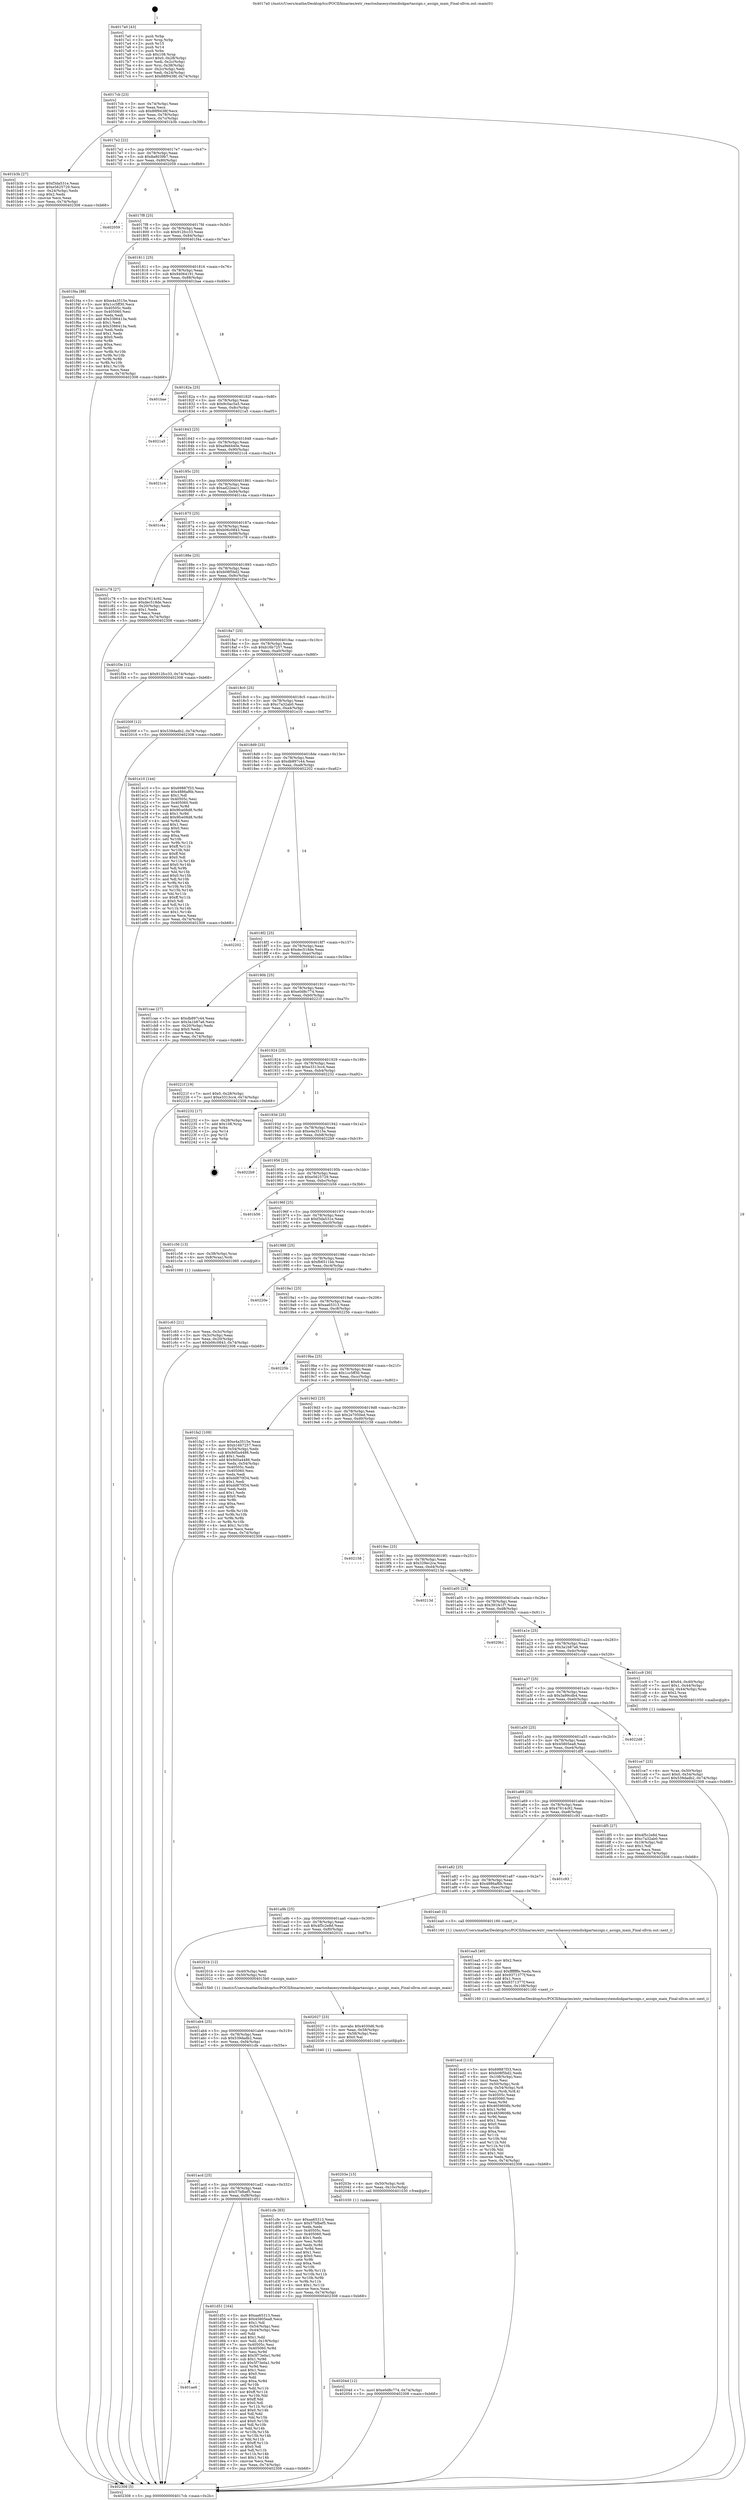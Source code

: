digraph "0x4017a0" {
  label = "0x4017a0 (/mnt/c/Users/mathe/Desktop/tcc/POCII/binaries/extr_reactosbasesystemdiskpartassign.c_assign_main_Final-ollvm.out::main(0))"
  labelloc = "t"
  node[shape=record]

  Entry [label="",width=0.3,height=0.3,shape=circle,fillcolor=black,style=filled]
  "0x4017cb" [label="{
     0x4017cb [23]\l
     | [instrs]\l
     &nbsp;&nbsp;0x4017cb \<+3\>: mov -0x74(%rbp),%eax\l
     &nbsp;&nbsp;0x4017ce \<+2\>: mov %eax,%ecx\l
     &nbsp;&nbsp;0x4017d0 \<+6\>: sub $0x88f9438f,%ecx\l
     &nbsp;&nbsp;0x4017d6 \<+3\>: mov %eax,-0x78(%rbp)\l
     &nbsp;&nbsp;0x4017d9 \<+3\>: mov %ecx,-0x7c(%rbp)\l
     &nbsp;&nbsp;0x4017dc \<+6\>: je 0000000000401b3b \<main+0x39b\>\l
  }"]
  "0x401b3b" [label="{
     0x401b3b [27]\l
     | [instrs]\l
     &nbsp;&nbsp;0x401b3b \<+5\>: mov $0xf3da531e,%eax\l
     &nbsp;&nbsp;0x401b40 \<+5\>: mov $0xe5625729,%ecx\l
     &nbsp;&nbsp;0x401b45 \<+3\>: mov -0x24(%rbp),%edx\l
     &nbsp;&nbsp;0x401b48 \<+3\>: cmp $0x2,%edx\l
     &nbsp;&nbsp;0x401b4b \<+3\>: cmovne %ecx,%eax\l
     &nbsp;&nbsp;0x401b4e \<+3\>: mov %eax,-0x74(%rbp)\l
     &nbsp;&nbsp;0x401b51 \<+5\>: jmp 0000000000402308 \<main+0xb68\>\l
  }"]
  "0x4017e2" [label="{
     0x4017e2 [22]\l
     | [instrs]\l
     &nbsp;&nbsp;0x4017e2 \<+5\>: jmp 00000000004017e7 \<main+0x47\>\l
     &nbsp;&nbsp;0x4017e7 \<+3\>: mov -0x78(%rbp),%eax\l
     &nbsp;&nbsp;0x4017ea \<+5\>: sub $0x8a8039b7,%eax\l
     &nbsp;&nbsp;0x4017ef \<+3\>: mov %eax,-0x80(%rbp)\l
     &nbsp;&nbsp;0x4017f2 \<+6\>: je 0000000000402059 \<main+0x8b9\>\l
  }"]
  "0x402308" [label="{
     0x402308 [5]\l
     | [instrs]\l
     &nbsp;&nbsp;0x402308 \<+5\>: jmp 00000000004017cb \<main+0x2b\>\l
  }"]
  "0x4017a0" [label="{
     0x4017a0 [43]\l
     | [instrs]\l
     &nbsp;&nbsp;0x4017a0 \<+1\>: push %rbp\l
     &nbsp;&nbsp;0x4017a1 \<+3\>: mov %rsp,%rbp\l
     &nbsp;&nbsp;0x4017a4 \<+2\>: push %r15\l
     &nbsp;&nbsp;0x4017a6 \<+2\>: push %r14\l
     &nbsp;&nbsp;0x4017a8 \<+1\>: push %rbx\l
     &nbsp;&nbsp;0x4017a9 \<+7\>: sub $0x108,%rsp\l
     &nbsp;&nbsp;0x4017b0 \<+7\>: movl $0x0,-0x28(%rbp)\l
     &nbsp;&nbsp;0x4017b7 \<+3\>: mov %edi,-0x2c(%rbp)\l
     &nbsp;&nbsp;0x4017ba \<+4\>: mov %rsi,-0x38(%rbp)\l
     &nbsp;&nbsp;0x4017be \<+3\>: mov -0x2c(%rbp),%edi\l
     &nbsp;&nbsp;0x4017c1 \<+3\>: mov %edi,-0x24(%rbp)\l
     &nbsp;&nbsp;0x4017c4 \<+7\>: movl $0x88f9438f,-0x74(%rbp)\l
  }"]
  Exit [label="",width=0.3,height=0.3,shape=circle,fillcolor=black,style=filled,peripheries=2]
  "0x402059" [label="{
     0x402059\l
  }", style=dashed]
  "0x4017f8" [label="{
     0x4017f8 [25]\l
     | [instrs]\l
     &nbsp;&nbsp;0x4017f8 \<+5\>: jmp 00000000004017fd \<main+0x5d\>\l
     &nbsp;&nbsp;0x4017fd \<+3\>: mov -0x78(%rbp),%eax\l
     &nbsp;&nbsp;0x401800 \<+5\>: sub $0x912fcc33,%eax\l
     &nbsp;&nbsp;0x401805 \<+6\>: mov %eax,-0x84(%rbp)\l
     &nbsp;&nbsp;0x40180b \<+6\>: je 0000000000401f4a \<main+0x7aa\>\l
  }"]
  "0x40204d" [label="{
     0x40204d [12]\l
     | [instrs]\l
     &nbsp;&nbsp;0x40204d \<+7\>: movl $0xe0d8c774,-0x74(%rbp)\l
     &nbsp;&nbsp;0x402054 \<+5\>: jmp 0000000000402308 \<main+0xb68\>\l
  }"]
  "0x401f4a" [label="{
     0x401f4a [88]\l
     | [instrs]\l
     &nbsp;&nbsp;0x401f4a \<+5\>: mov $0xe4a3515e,%eax\l
     &nbsp;&nbsp;0x401f4f \<+5\>: mov $0x1cc5ff30,%ecx\l
     &nbsp;&nbsp;0x401f54 \<+7\>: mov 0x40505c,%edx\l
     &nbsp;&nbsp;0x401f5b \<+7\>: mov 0x405060,%esi\l
     &nbsp;&nbsp;0x401f62 \<+2\>: mov %edx,%edi\l
     &nbsp;&nbsp;0x401f64 \<+6\>: add $0x3386413a,%edi\l
     &nbsp;&nbsp;0x401f6a \<+3\>: sub $0x1,%edi\l
     &nbsp;&nbsp;0x401f6d \<+6\>: sub $0x3386413a,%edi\l
     &nbsp;&nbsp;0x401f73 \<+3\>: imul %edi,%edx\l
     &nbsp;&nbsp;0x401f76 \<+3\>: and $0x1,%edx\l
     &nbsp;&nbsp;0x401f79 \<+3\>: cmp $0x0,%edx\l
     &nbsp;&nbsp;0x401f7c \<+4\>: sete %r8b\l
     &nbsp;&nbsp;0x401f80 \<+3\>: cmp $0xa,%esi\l
     &nbsp;&nbsp;0x401f83 \<+4\>: setl %r9b\l
     &nbsp;&nbsp;0x401f87 \<+3\>: mov %r8b,%r10b\l
     &nbsp;&nbsp;0x401f8a \<+3\>: and %r9b,%r10b\l
     &nbsp;&nbsp;0x401f8d \<+3\>: xor %r9b,%r8b\l
     &nbsp;&nbsp;0x401f90 \<+3\>: or %r8b,%r10b\l
     &nbsp;&nbsp;0x401f93 \<+4\>: test $0x1,%r10b\l
     &nbsp;&nbsp;0x401f97 \<+3\>: cmovne %ecx,%eax\l
     &nbsp;&nbsp;0x401f9a \<+3\>: mov %eax,-0x74(%rbp)\l
     &nbsp;&nbsp;0x401f9d \<+5\>: jmp 0000000000402308 \<main+0xb68\>\l
  }"]
  "0x401811" [label="{
     0x401811 [25]\l
     | [instrs]\l
     &nbsp;&nbsp;0x401811 \<+5\>: jmp 0000000000401816 \<main+0x76\>\l
     &nbsp;&nbsp;0x401816 \<+3\>: mov -0x78(%rbp),%eax\l
     &nbsp;&nbsp;0x401819 \<+5\>: sub $0x94064191,%eax\l
     &nbsp;&nbsp;0x40181e \<+6\>: mov %eax,-0x88(%rbp)\l
     &nbsp;&nbsp;0x401824 \<+6\>: je 0000000000401bae \<main+0x40e\>\l
  }"]
  "0x40203e" [label="{
     0x40203e [15]\l
     | [instrs]\l
     &nbsp;&nbsp;0x40203e \<+4\>: mov -0x50(%rbp),%rdi\l
     &nbsp;&nbsp;0x402042 \<+6\>: mov %eax,-0x10c(%rbp)\l
     &nbsp;&nbsp;0x402048 \<+5\>: call 0000000000401030 \<free@plt\>\l
     | [calls]\l
     &nbsp;&nbsp;0x401030 \{1\} (unknown)\l
  }"]
  "0x401bae" [label="{
     0x401bae\l
  }", style=dashed]
  "0x40182a" [label="{
     0x40182a [25]\l
     | [instrs]\l
     &nbsp;&nbsp;0x40182a \<+5\>: jmp 000000000040182f \<main+0x8f\>\l
     &nbsp;&nbsp;0x40182f \<+3\>: mov -0x78(%rbp),%eax\l
     &nbsp;&nbsp;0x401832 \<+5\>: sub $0x9c0ac5a5,%eax\l
     &nbsp;&nbsp;0x401837 \<+6\>: mov %eax,-0x8c(%rbp)\l
     &nbsp;&nbsp;0x40183d \<+6\>: je 00000000004021a5 \<main+0xa05\>\l
  }"]
  "0x402027" [label="{
     0x402027 [23]\l
     | [instrs]\l
     &nbsp;&nbsp;0x402027 \<+10\>: movabs $0x4030d6,%rdi\l
     &nbsp;&nbsp;0x402031 \<+3\>: mov %eax,-0x58(%rbp)\l
     &nbsp;&nbsp;0x402034 \<+3\>: mov -0x58(%rbp),%esi\l
     &nbsp;&nbsp;0x402037 \<+2\>: mov $0x0,%al\l
     &nbsp;&nbsp;0x402039 \<+5\>: call 0000000000401040 \<printf@plt\>\l
     | [calls]\l
     &nbsp;&nbsp;0x401040 \{1\} (unknown)\l
  }"]
  "0x4021a5" [label="{
     0x4021a5\l
  }", style=dashed]
  "0x401843" [label="{
     0x401843 [25]\l
     | [instrs]\l
     &nbsp;&nbsp;0x401843 \<+5\>: jmp 0000000000401848 \<main+0xa8\>\l
     &nbsp;&nbsp;0x401848 \<+3\>: mov -0x78(%rbp),%eax\l
     &nbsp;&nbsp;0x40184b \<+5\>: sub $0xa9eb440e,%eax\l
     &nbsp;&nbsp;0x401850 \<+6\>: mov %eax,-0x90(%rbp)\l
     &nbsp;&nbsp;0x401856 \<+6\>: je 00000000004021c4 \<main+0xa24\>\l
  }"]
  "0x401ecd" [label="{
     0x401ecd [113]\l
     | [instrs]\l
     &nbsp;&nbsp;0x401ecd \<+5\>: mov $0x69887f33,%ecx\l
     &nbsp;&nbsp;0x401ed2 \<+5\>: mov $0xb08f5bd2,%edx\l
     &nbsp;&nbsp;0x401ed7 \<+6\>: mov -0x108(%rbp),%esi\l
     &nbsp;&nbsp;0x401edd \<+3\>: imul %eax,%esi\l
     &nbsp;&nbsp;0x401ee0 \<+4\>: mov -0x50(%rbp),%rdi\l
     &nbsp;&nbsp;0x401ee4 \<+4\>: movslq -0x54(%rbp),%r8\l
     &nbsp;&nbsp;0x401ee8 \<+4\>: mov %esi,(%rdi,%r8,4)\l
     &nbsp;&nbsp;0x401eec \<+7\>: mov 0x40505c,%eax\l
     &nbsp;&nbsp;0x401ef3 \<+7\>: mov 0x405060,%esi\l
     &nbsp;&nbsp;0x401efa \<+3\>: mov %eax,%r9d\l
     &nbsp;&nbsp;0x401efd \<+7\>: sub $0x4659608b,%r9d\l
     &nbsp;&nbsp;0x401f04 \<+4\>: sub $0x1,%r9d\l
     &nbsp;&nbsp;0x401f08 \<+7\>: add $0x4659608b,%r9d\l
     &nbsp;&nbsp;0x401f0f \<+4\>: imul %r9d,%eax\l
     &nbsp;&nbsp;0x401f13 \<+3\>: and $0x1,%eax\l
     &nbsp;&nbsp;0x401f16 \<+3\>: cmp $0x0,%eax\l
     &nbsp;&nbsp;0x401f19 \<+4\>: sete %r10b\l
     &nbsp;&nbsp;0x401f1d \<+3\>: cmp $0xa,%esi\l
     &nbsp;&nbsp;0x401f20 \<+4\>: setl %r11b\l
     &nbsp;&nbsp;0x401f24 \<+3\>: mov %r10b,%bl\l
     &nbsp;&nbsp;0x401f27 \<+3\>: and %r11b,%bl\l
     &nbsp;&nbsp;0x401f2a \<+3\>: xor %r11b,%r10b\l
     &nbsp;&nbsp;0x401f2d \<+3\>: or %r10b,%bl\l
     &nbsp;&nbsp;0x401f30 \<+3\>: test $0x1,%bl\l
     &nbsp;&nbsp;0x401f33 \<+3\>: cmovne %edx,%ecx\l
     &nbsp;&nbsp;0x401f36 \<+3\>: mov %ecx,-0x74(%rbp)\l
     &nbsp;&nbsp;0x401f39 \<+5\>: jmp 0000000000402308 \<main+0xb68\>\l
  }"]
  "0x4021c4" [label="{
     0x4021c4\l
  }", style=dashed]
  "0x40185c" [label="{
     0x40185c [25]\l
     | [instrs]\l
     &nbsp;&nbsp;0x40185c \<+5\>: jmp 0000000000401861 \<main+0xc1\>\l
     &nbsp;&nbsp;0x401861 \<+3\>: mov -0x78(%rbp),%eax\l
     &nbsp;&nbsp;0x401864 \<+5\>: sub $0xad22eac1,%eax\l
     &nbsp;&nbsp;0x401869 \<+6\>: mov %eax,-0x94(%rbp)\l
     &nbsp;&nbsp;0x40186f \<+6\>: je 0000000000401c4a \<main+0x4aa\>\l
  }"]
  "0x401ea5" [label="{
     0x401ea5 [40]\l
     | [instrs]\l
     &nbsp;&nbsp;0x401ea5 \<+5\>: mov $0x2,%ecx\l
     &nbsp;&nbsp;0x401eaa \<+1\>: cltd\l
     &nbsp;&nbsp;0x401eab \<+2\>: idiv %ecx\l
     &nbsp;&nbsp;0x401ead \<+6\>: imul $0xfffffffe,%edx,%ecx\l
     &nbsp;&nbsp;0x401eb3 \<+6\>: add $0x9371377f,%ecx\l
     &nbsp;&nbsp;0x401eb9 \<+3\>: add $0x1,%ecx\l
     &nbsp;&nbsp;0x401ebc \<+6\>: sub $0x9371377f,%ecx\l
     &nbsp;&nbsp;0x401ec2 \<+6\>: mov %ecx,-0x108(%rbp)\l
     &nbsp;&nbsp;0x401ec8 \<+5\>: call 0000000000401160 \<next_i\>\l
     | [calls]\l
     &nbsp;&nbsp;0x401160 \{1\} (/mnt/c/Users/mathe/Desktop/tcc/POCII/binaries/extr_reactosbasesystemdiskpartassign.c_assign_main_Final-ollvm.out::next_i)\l
  }"]
  "0x401c4a" [label="{
     0x401c4a\l
  }", style=dashed]
  "0x401875" [label="{
     0x401875 [25]\l
     | [instrs]\l
     &nbsp;&nbsp;0x401875 \<+5\>: jmp 000000000040187a \<main+0xda\>\l
     &nbsp;&nbsp;0x40187a \<+3\>: mov -0x78(%rbp),%eax\l
     &nbsp;&nbsp;0x40187d \<+5\>: sub $0xb06c0843,%eax\l
     &nbsp;&nbsp;0x401882 \<+6\>: mov %eax,-0x98(%rbp)\l
     &nbsp;&nbsp;0x401888 \<+6\>: je 0000000000401c78 \<main+0x4d8\>\l
  }"]
  "0x401ae6" [label="{
     0x401ae6\l
  }", style=dashed]
  "0x401c78" [label="{
     0x401c78 [27]\l
     | [instrs]\l
     &nbsp;&nbsp;0x401c78 \<+5\>: mov $0x47614c92,%eax\l
     &nbsp;&nbsp;0x401c7d \<+5\>: mov $0xdec518de,%ecx\l
     &nbsp;&nbsp;0x401c82 \<+3\>: mov -0x20(%rbp),%edx\l
     &nbsp;&nbsp;0x401c85 \<+3\>: cmp $0x1,%edx\l
     &nbsp;&nbsp;0x401c88 \<+3\>: cmovl %ecx,%eax\l
     &nbsp;&nbsp;0x401c8b \<+3\>: mov %eax,-0x74(%rbp)\l
     &nbsp;&nbsp;0x401c8e \<+5\>: jmp 0000000000402308 \<main+0xb68\>\l
  }"]
  "0x40188e" [label="{
     0x40188e [25]\l
     | [instrs]\l
     &nbsp;&nbsp;0x40188e \<+5\>: jmp 0000000000401893 \<main+0xf3\>\l
     &nbsp;&nbsp;0x401893 \<+3\>: mov -0x78(%rbp),%eax\l
     &nbsp;&nbsp;0x401896 \<+5\>: sub $0xb08f5bd2,%eax\l
     &nbsp;&nbsp;0x40189b \<+6\>: mov %eax,-0x9c(%rbp)\l
     &nbsp;&nbsp;0x4018a1 \<+6\>: je 0000000000401f3e \<main+0x79e\>\l
  }"]
  "0x401d51" [label="{
     0x401d51 [164]\l
     | [instrs]\l
     &nbsp;&nbsp;0x401d51 \<+5\>: mov $0xaa65313,%eax\l
     &nbsp;&nbsp;0x401d56 \<+5\>: mov $0x45805ea8,%ecx\l
     &nbsp;&nbsp;0x401d5b \<+2\>: mov $0x1,%dl\l
     &nbsp;&nbsp;0x401d5d \<+3\>: mov -0x54(%rbp),%esi\l
     &nbsp;&nbsp;0x401d60 \<+3\>: cmp -0x44(%rbp),%esi\l
     &nbsp;&nbsp;0x401d63 \<+4\>: setl %dil\l
     &nbsp;&nbsp;0x401d67 \<+4\>: and $0x1,%dil\l
     &nbsp;&nbsp;0x401d6b \<+4\>: mov %dil,-0x19(%rbp)\l
     &nbsp;&nbsp;0x401d6f \<+7\>: mov 0x40505c,%esi\l
     &nbsp;&nbsp;0x401d76 \<+8\>: mov 0x405060,%r8d\l
     &nbsp;&nbsp;0x401d7e \<+3\>: mov %esi,%r9d\l
     &nbsp;&nbsp;0x401d81 \<+7\>: add $0x5f73e0a1,%r9d\l
     &nbsp;&nbsp;0x401d88 \<+4\>: sub $0x1,%r9d\l
     &nbsp;&nbsp;0x401d8c \<+7\>: sub $0x5f73e0a1,%r9d\l
     &nbsp;&nbsp;0x401d93 \<+4\>: imul %r9d,%esi\l
     &nbsp;&nbsp;0x401d97 \<+3\>: and $0x1,%esi\l
     &nbsp;&nbsp;0x401d9a \<+3\>: cmp $0x0,%esi\l
     &nbsp;&nbsp;0x401d9d \<+4\>: sete %dil\l
     &nbsp;&nbsp;0x401da1 \<+4\>: cmp $0xa,%r8d\l
     &nbsp;&nbsp;0x401da5 \<+4\>: setl %r10b\l
     &nbsp;&nbsp;0x401da9 \<+3\>: mov %dil,%r11b\l
     &nbsp;&nbsp;0x401dac \<+4\>: xor $0xff,%r11b\l
     &nbsp;&nbsp;0x401db0 \<+3\>: mov %r10b,%bl\l
     &nbsp;&nbsp;0x401db3 \<+3\>: xor $0xff,%bl\l
     &nbsp;&nbsp;0x401db6 \<+3\>: xor $0x0,%dl\l
     &nbsp;&nbsp;0x401db9 \<+3\>: mov %r11b,%r14b\l
     &nbsp;&nbsp;0x401dbc \<+4\>: and $0x0,%r14b\l
     &nbsp;&nbsp;0x401dc0 \<+3\>: and %dl,%dil\l
     &nbsp;&nbsp;0x401dc3 \<+3\>: mov %bl,%r15b\l
     &nbsp;&nbsp;0x401dc6 \<+4\>: and $0x0,%r15b\l
     &nbsp;&nbsp;0x401dca \<+3\>: and %dl,%r10b\l
     &nbsp;&nbsp;0x401dcd \<+3\>: or %dil,%r14b\l
     &nbsp;&nbsp;0x401dd0 \<+3\>: or %r10b,%r15b\l
     &nbsp;&nbsp;0x401dd3 \<+3\>: xor %r15b,%r14b\l
     &nbsp;&nbsp;0x401dd6 \<+3\>: or %bl,%r11b\l
     &nbsp;&nbsp;0x401dd9 \<+4\>: xor $0xff,%r11b\l
     &nbsp;&nbsp;0x401ddd \<+3\>: or $0x0,%dl\l
     &nbsp;&nbsp;0x401de0 \<+3\>: and %dl,%r11b\l
     &nbsp;&nbsp;0x401de3 \<+3\>: or %r11b,%r14b\l
     &nbsp;&nbsp;0x401de6 \<+4\>: test $0x1,%r14b\l
     &nbsp;&nbsp;0x401dea \<+3\>: cmovne %ecx,%eax\l
     &nbsp;&nbsp;0x401ded \<+3\>: mov %eax,-0x74(%rbp)\l
     &nbsp;&nbsp;0x401df0 \<+5\>: jmp 0000000000402308 \<main+0xb68\>\l
  }"]
  "0x401f3e" [label="{
     0x401f3e [12]\l
     | [instrs]\l
     &nbsp;&nbsp;0x401f3e \<+7\>: movl $0x912fcc33,-0x74(%rbp)\l
     &nbsp;&nbsp;0x401f45 \<+5\>: jmp 0000000000402308 \<main+0xb68\>\l
  }"]
  "0x4018a7" [label="{
     0x4018a7 [25]\l
     | [instrs]\l
     &nbsp;&nbsp;0x4018a7 \<+5\>: jmp 00000000004018ac \<main+0x10c\>\l
     &nbsp;&nbsp;0x4018ac \<+3\>: mov -0x78(%rbp),%eax\l
     &nbsp;&nbsp;0x4018af \<+5\>: sub $0xb16b7257,%eax\l
     &nbsp;&nbsp;0x4018b4 \<+6\>: mov %eax,-0xa0(%rbp)\l
     &nbsp;&nbsp;0x4018ba \<+6\>: je 000000000040200f \<main+0x86f\>\l
  }"]
  "0x401acd" [label="{
     0x401acd [25]\l
     | [instrs]\l
     &nbsp;&nbsp;0x401acd \<+5\>: jmp 0000000000401ad2 \<main+0x332\>\l
     &nbsp;&nbsp;0x401ad2 \<+3\>: mov -0x78(%rbp),%eax\l
     &nbsp;&nbsp;0x401ad5 \<+5\>: sub $0x57bfbef5,%eax\l
     &nbsp;&nbsp;0x401ada \<+6\>: mov %eax,-0xf8(%rbp)\l
     &nbsp;&nbsp;0x401ae0 \<+6\>: je 0000000000401d51 \<main+0x5b1\>\l
  }"]
  "0x40200f" [label="{
     0x40200f [12]\l
     | [instrs]\l
     &nbsp;&nbsp;0x40200f \<+7\>: movl $0x539dadb2,-0x74(%rbp)\l
     &nbsp;&nbsp;0x402016 \<+5\>: jmp 0000000000402308 \<main+0xb68\>\l
  }"]
  "0x4018c0" [label="{
     0x4018c0 [25]\l
     | [instrs]\l
     &nbsp;&nbsp;0x4018c0 \<+5\>: jmp 00000000004018c5 \<main+0x125\>\l
     &nbsp;&nbsp;0x4018c5 \<+3\>: mov -0x78(%rbp),%eax\l
     &nbsp;&nbsp;0x4018c8 \<+5\>: sub $0xc7a32ab0,%eax\l
     &nbsp;&nbsp;0x4018cd \<+6\>: mov %eax,-0xa4(%rbp)\l
     &nbsp;&nbsp;0x4018d3 \<+6\>: je 0000000000401e10 \<main+0x670\>\l
  }"]
  "0x401cfe" [label="{
     0x401cfe [83]\l
     | [instrs]\l
     &nbsp;&nbsp;0x401cfe \<+5\>: mov $0xaa65313,%eax\l
     &nbsp;&nbsp;0x401d03 \<+5\>: mov $0x57bfbef5,%ecx\l
     &nbsp;&nbsp;0x401d08 \<+2\>: xor %edx,%edx\l
     &nbsp;&nbsp;0x401d0a \<+7\>: mov 0x40505c,%esi\l
     &nbsp;&nbsp;0x401d11 \<+7\>: mov 0x405060,%edi\l
     &nbsp;&nbsp;0x401d18 \<+3\>: sub $0x1,%edx\l
     &nbsp;&nbsp;0x401d1b \<+3\>: mov %esi,%r8d\l
     &nbsp;&nbsp;0x401d1e \<+3\>: add %edx,%r8d\l
     &nbsp;&nbsp;0x401d21 \<+4\>: imul %r8d,%esi\l
     &nbsp;&nbsp;0x401d25 \<+3\>: and $0x1,%esi\l
     &nbsp;&nbsp;0x401d28 \<+3\>: cmp $0x0,%esi\l
     &nbsp;&nbsp;0x401d2b \<+4\>: sete %r9b\l
     &nbsp;&nbsp;0x401d2f \<+3\>: cmp $0xa,%edi\l
     &nbsp;&nbsp;0x401d32 \<+4\>: setl %r10b\l
     &nbsp;&nbsp;0x401d36 \<+3\>: mov %r9b,%r11b\l
     &nbsp;&nbsp;0x401d39 \<+3\>: and %r10b,%r11b\l
     &nbsp;&nbsp;0x401d3c \<+3\>: xor %r10b,%r9b\l
     &nbsp;&nbsp;0x401d3f \<+3\>: or %r9b,%r11b\l
     &nbsp;&nbsp;0x401d42 \<+4\>: test $0x1,%r11b\l
     &nbsp;&nbsp;0x401d46 \<+3\>: cmovne %ecx,%eax\l
     &nbsp;&nbsp;0x401d49 \<+3\>: mov %eax,-0x74(%rbp)\l
     &nbsp;&nbsp;0x401d4c \<+5\>: jmp 0000000000402308 \<main+0xb68\>\l
  }"]
  "0x401e10" [label="{
     0x401e10 [144]\l
     | [instrs]\l
     &nbsp;&nbsp;0x401e10 \<+5\>: mov $0x69887f33,%eax\l
     &nbsp;&nbsp;0x401e15 \<+5\>: mov $0x4886af6b,%ecx\l
     &nbsp;&nbsp;0x401e1a \<+2\>: mov $0x1,%dl\l
     &nbsp;&nbsp;0x401e1c \<+7\>: mov 0x40505c,%esi\l
     &nbsp;&nbsp;0x401e23 \<+7\>: mov 0x405060,%edi\l
     &nbsp;&nbsp;0x401e2a \<+3\>: mov %esi,%r8d\l
     &nbsp;&nbsp;0x401e2d \<+7\>: sub $0x9fce08d8,%r8d\l
     &nbsp;&nbsp;0x401e34 \<+4\>: sub $0x1,%r8d\l
     &nbsp;&nbsp;0x401e38 \<+7\>: add $0x9fce08d8,%r8d\l
     &nbsp;&nbsp;0x401e3f \<+4\>: imul %r8d,%esi\l
     &nbsp;&nbsp;0x401e43 \<+3\>: and $0x1,%esi\l
     &nbsp;&nbsp;0x401e46 \<+3\>: cmp $0x0,%esi\l
     &nbsp;&nbsp;0x401e49 \<+4\>: sete %r9b\l
     &nbsp;&nbsp;0x401e4d \<+3\>: cmp $0xa,%edi\l
     &nbsp;&nbsp;0x401e50 \<+4\>: setl %r10b\l
     &nbsp;&nbsp;0x401e54 \<+3\>: mov %r9b,%r11b\l
     &nbsp;&nbsp;0x401e57 \<+4\>: xor $0xff,%r11b\l
     &nbsp;&nbsp;0x401e5b \<+3\>: mov %r10b,%bl\l
     &nbsp;&nbsp;0x401e5e \<+3\>: xor $0xff,%bl\l
     &nbsp;&nbsp;0x401e61 \<+3\>: xor $0x0,%dl\l
     &nbsp;&nbsp;0x401e64 \<+3\>: mov %r11b,%r14b\l
     &nbsp;&nbsp;0x401e67 \<+4\>: and $0x0,%r14b\l
     &nbsp;&nbsp;0x401e6b \<+3\>: and %dl,%r9b\l
     &nbsp;&nbsp;0x401e6e \<+3\>: mov %bl,%r15b\l
     &nbsp;&nbsp;0x401e71 \<+4\>: and $0x0,%r15b\l
     &nbsp;&nbsp;0x401e75 \<+3\>: and %dl,%r10b\l
     &nbsp;&nbsp;0x401e78 \<+3\>: or %r9b,%r14b\l
     &nbsp;&nbsp;0x401e7b \<+3\>: or %r10b,%r15b\l
     &nbsp;&nbsp;0x401e7e \<+3\>: xor %r15b,%r14b\l
     &nbsp;&nbsp;0x401e81 \<+3\>: or %bl,%r11b\l
     &nbsp;&nbsp;0x401e84 \<+4\>: xor $0xff,%r11b\l
     &nbsp;&nbsp;0x401e88 \<+3\>: or $0x0,%dl\l
     &nbsp;&nbsp;0x401e8b \<+3\>: and %dl,%r11b\l
     &nbsp;&nbsp;0x401e8e \<+3\>: or %r11b,%r14b\l
     &nbsp;&nbsp;0x401e91 \<+4\>: test $0x1,%r14b\l
     &nbsp;&nbsp;0x401e95 \<+3\>: cmovne %ecx,%eax\l
     &nbsp;&nbsp;0x401e98 \<+3\>: mov %eax,-0x74(%rbp)\l
     &nbsp;&nbsp;0x401e9b \<+5\>: jmp 0000000000402308 \<main+0xb68\>\l
  }"]
  "0x4018d9" [label="{
     0x4018d9 [25]\l
     | [instrs]\l
     &nbsp;&nbsp;0x4018d9 \<+5\>: jmp 00000000004018de \<main+0x13e\>\l
     &nbsp;&nbsp;0x4018de \<+3\>: mov -0x78(%rbp),%eax\l
     &nbsp;&nbsp;0x4018e1 \<+5\>: sub $0xdb897c44,%eax\l
     &nbsp;&nbsp;0x4018e6 \<+6\>: mov %eax,-0xa8(%rbp)\l
     &nbsp;&nbsp;0x4018ec \<+6\>: je 0000000000402202 \<main+0xa62\>\l
  }"]
  "0x401ab4" [label="{
     0x401ab4 [25]\l
     | [instrs]\l
     &nbsp;&nbsp;0x401ab4 \<+5\>: jmp 0000000000401ab9 \<main+0x319\>\l
     &nbsp;&nbsp;0x401ab9 \<+3\>: mov -0x78(%rbp),%eax\l
     &nbsp;&nbsp;0x401abc \<+5\>: sub $0x539dadb2,%eax\l
     &nbsp;&nbsp;0x401ac1 \<+6\>: mov %eax,-0xf4(%rbp)\l
     &nbsp;&nbsp;0x401ac7 \<+6\>: je 0000000000401cfe \<main+0x55e\>\l
  }"]
  "0x402202" [label="{
     0x402202\l
  }", style=dashed]
  "0x4018f2" [label="{
     0x4018f2 [25]\l
     | [instrs]\l
     &nbsp;&nbsp;0x4018f2 \<+5\>: jmp 00000000004018f7 \<main+0x157\>\l
     &nbsp;&nbsp;0x4018f7 \<+3\>: mov -0x78(%rbp),%eax\l
     &nbsp;&nbsp;0x4018fa \<+5\>: sub $0xdec518de,%eax\l
     &nbsp;&nbsp;0x4018ff \<+6\>: mov %eax,-0xac(%rbp)\l
     &nbsp;&nbsp;0x401905 \<+6\>: je 0000000000401cae \<main+0x50e\>\l
  }"]
  "0x40201b" [label="{
     0x40201b [12]\l
     | [instrs]\l
     &nbsp;&nbsp;0x40201b \<+3\>: mov -0x40(%rbp),%edi\l
     &nbsp;&nbsp;0x40201e \<+4\>: mov -0x50(%rbp),%rsi\l
     &nbsp;&nbsp;0x402022 \<+5\>: call 00000000004015b0 \<assign_main\>\l
     | [calls]\l
     &nbsp;&nbsp;0x4015b0 \{1\} (/mnt/c/Users/mathe/Desktop/tcc/POCII/binaries/extr_reactosbasesystemdiskpartassign.c_assign_main_Final-ollvm.out::assign_main)\l
  }"]
  "0x401cae" [label="{
     0x401cae [27]\l
     | [instrs]\l
     &nbsp;&nbsp;0x401cae \<+5\>: mov $0xdb897c44,%eax\l
     &nbsp;&nbsp;0x401cb3 \<+5\>: mov $0x3a1b87a6,%ecx\l
     &nbsp;&nbsp;0x401cb8 \<+3\>: mov -0x20(%rbp),%edx\l
     &nbsp;&nbsp;0x401cbb \<+3\>: cmp $0x0,%edx\l
     &nbsp;&nbsp;0x401cbe \<+3\>: cmove %ecx,%eax\l
     &nbsp;&nbsp;0x401cc1 \<+3\>: mov %eax,-0x74(%rbp)\l
     &nbsp;&nbsp;0x401cc4 \<+5\>: jmp 0000000000402308 \<main+0xb68\>\l
  }"]
  "0x40190b" [label="{
     0x40190b [25]\l
     | [instrs]\l
     &nbsp;&nbsp;0x40190b \<+5\>: jmp 0000000000401910 \<main+0x170\>\l
     &nbsp;&nbsp;0x401910 \<+3\>: mov -0x78(%rbp),%eax\l
     &nbsp;&nbsp;0x401913 \<+5\>: sub $0xe0d8c774,%eax\l
     &nbsp;&nbsp;0x401918 \<+6\>: mov %eax,-0xb0(%rbp)\l
     &nbsp;&nbsp;0x40191e \<+6\>: je 000000000040221f \<main+0xa7f\>\l
  }"]
  "0x401a9b" [label="{
     0x401a9b [25]\l
     | [instrs]\l
     &nbsp;&nbsp;0x401a9b \<+5\>: jmp 0000000000401aa0 \<main+0x300\>\l
     &nbsp;&nbsp;0x401aa0 \<+3\>: mov -0x78(%rbp),%eax\l
     &nbsp;&nbsp;0x401aa3 \<+5\>: sub $0x4f5c2e8d,%eax\l
     &nbsp;&nbsp;0x401aa8 \<+6\>: mov %eax,-0xf0(%rbp)\l
     &nbsp;&nbsp;0x401aae \<+6\>: je 000000000040201b \<main+0x87b\>\l
  }"]
  "0x40221f" [label="{
     0x40221f [19]\l
     | [instrs]\l
     &nbsp;&nbsp;0x40221f \<+7\>: movl $0x0,-0x28(%rbp)\l
     &nbsp;&nbsp;0x402226 \<+7\>: movl $0xe3313cc4,-0x74(%rbp)\l
     &nbsp;&nbsp;0x40222d \<+5\>: jmp 0000000000402308 \<main+0xb68\>\l
  }"]
  "0x401924" [label="{
     0x401924 [25]\l
     | [instrs]\l
     &nbsp;&nbsp;0x401924 \<+5\>: jmp 0000000000401929 \<main+0x189\>\l
     &nbsp;&nbsp;0x401929 \<+3\>: mov -0x78(%rbp),%eax\l
     &nbsp;&nbsp;0x40192c \<+5\>: sub $0xe3313cc4,%eax\l
     &nbsp;&nbsp;0x401931 \<+6\>: mov %eax,-0xb4(%rbp)\l
     &nbsp;&nbsp;0x401937 \<+6\>: je 0000000000402232 \<main+0xa92\>\l
  }"]
  "0x401ea0" [label="{
     0x401ea0 [5]\l
     | [instrs]\l
     &nbsp;&nbsp;0x401ea0 \<+5\>: call 0000000000401160 \<next_i\>\l
     | [calls]\l
     &nbsp;&nbsp;0x401160 \{1\} (/mnt/c/Users/mathe/Desktop/tcc/POCII/binaries/extr_reactosbasesystemdiskpartassign.c_assign_main_Final-ollvm.out::next_i)\l
  }"]
  "0x402232" [label="{
     0x402232 [17]\l
     | [instrs]\l
     &nbsp;&nbsp;0x402232 \<+3\>: mov -0x28(%rbp),%eax\l
     &nbsp;&nbsp;0x402235 \<+7\>: add $0x108,%rsp\l
     &nbsp;&nbsp;0x40223c \<+1\>: pop %rbx\l
     &nbsp;&nbsp;0x40223d \<+2\>: pop %r14\l
     &nbsp;&nbsp;0x40223f \<+2\>: pop %r15\l
     &nbsp;&nbsp;0x402241 \<+1\>: pop %rbp\l
     &nbsp;&nbsp;0x402242 \<+1\>: ret\l
  }"]
  "0x40193d" [label="{
     0x40193d [25]\l
     | [instrs]\l
     &nbsp;&nbsp;0x40193d \<+5\>: jmp 0000000000401942 \<main+0x1a2\>\l
     &nbsp;&nbsp;0x401942 \<+3\>: mov -0x78(%rbp),%eax\l
     &nbsp;&nbsp;0x401945 \<+5\>: sub $0xe4a3515e,%eax\l
     &nbsp;&nbsp;0x40194a \<+6\>: mov %eax,-0xb8(%rbp)\l
     &nbsp;&nbsp;0x401950 \<+6\>: je 00000000004022b9 \<main+0xb19\>\l
  }"]
  "0x401a82" [label="{
     0x401a82 [25]\l
     | [instrs]\l
     &nbsp;&nbsp;0x401a82 \<+5\>: jmp 0000000000401a87 \<main+0x2e7\>\l
     &nbsp;&nbsp;0x401a87 \<+3\>: mov -0x78(%rbp),%eax\l
     &nbsp;&nbsp;0x401a8a \<+5\>: sub $0x4886af6b,%eax\l
     &nbsp;&nbsp;0x401a8f \<+6\>: mov %eax,-0xec(%rbp)\l
     &nbsp;&nbsp;0x401a95 \<+6\>: je 0000000000401ea0 \<main+0x700\>\l
  }"]
  "0x4022b9" [label="{
     0x4022b9\l
  }", style=dashed]
  "0x401956" [label="{
     0x401956 [25]\l
     | [instrs]\l
     &nbsp;&nbsp;0x401956 \<+5\>: jmp 000000000040195b \<main+0x1bb\>\l
     &nbsp;&nbsp;0x40195b \<+3\>: mov -0x78(%rbp),%eax\l
     &nbsp;&nbsp;0x40195e \<+5\>: sub $0xe5625729,%eax\l
     &nbsp;&nbsp;0x401963 \<+6\>: mov %eax,-0xbc(%rbp)\l
     &nbsp;&nbsp;0x401969 \<+6\>: je 0000000000401b56 \<main+0x3b6\>\l
  }"]
  "0x401c93" [label="{
     0x401c93\l
  }", style=dashed]
  "0x401b56" [label="{
     0x401b56\l
  }", style=dashed]
  "0x40196f" [label="{
     0x40196f [25]\l
     | [instrs]\l
     &nbsp;&nbsp;0x40196f \<+5\>: jmp 0000000000401974 \<main+0x1d4\>\l
     &nbsp;&nbsp;0x401974 \<+3\>: mov -0x78(%rbp),%eax\l
     &nbsp;&nbsp;0x401977 \<+5\>: sub $0xf3da531e,%eax\l
     &nbsp;&nbsp;0x40197c \<+6\>: mov %eax,-0xc0(%rbp)\l
     &nbsp;&nbsp;0x401982 \<+6\>: je 0000000000401c56 \<main+0x4b6\>\l
  }"]
  "0x401a69" [label="{
     0x401a69 [25]\l
     | [instrs]\l
     &nbsp;&nbsp;0x401a69 \<+5\>: jmp 0000000000401a6e \<main+0x2ce\>\l
     &nbsp;&nbsp;0x401a6e \<+3\>: mov -0x78(%rbp),%eax\l
     &nbsp;&nbsp;0x401a71 \<+5\>: sub $0x47614c92,%eax\l
     &nbsp;&nbsp;0x401a76 \<+6\>: mov %eax,-0xe8(%rbp)\l
     &nbsp;&nbsp;0x401a7c \<+6\>: je 0000000000401c93 \<main+0x4f3\>\l
  }"]
  "0x401c56" [label="{
     0x401c56 [13]\l
     | [instrs]\l
     &nbsp;&nbsp;0x401c56 \<+4\>: mov -0x38(%rbp),%rax\l
     &nbsp;&nbsp;0x401c5a \<+4\>: mov 0x8(%rax),%rdi\l
     &nbsp;&nbsp;0x401c5e \<+5\>: call 0000000000401060 \<atoi@plt\>\l
     | [calls]\l
     &nbsp;&nbsp;0x401060 \{1\} (unknown)\l
  }"]
  "0x401988" [label="{
     0x401988 [25]\l
     | [instrs]\l
     &nbsp;&nbsp;0x401988 \<+5\>: jmp 000000000040198d \<main+0x1ed\>\l
     &nbsp;&nbsp;0x40198d \<+3\>: mov -0x78(%rbp),%eax\l
     &nbsp;&nbsp;0x401990 \<+5\>: sub $0xfb6511bb,%eax\l
     &nbsp;&nbsp;0x401995 \<+6\>: mov %eax,-0xc4(%rbp)\l
     &nbsp;&nbsp;0x40199b \<+6\>: je 000000000040220e \<main+0xa6e\>\l
  }"]
  "0x401c63" [label="{
     0x401c63 [21]\l
     | [instrs]\l
     &nbsp;&nbsp;0x401c63 \<+3\>: mov %eax,-0x3c(%rbp)\l
     &nbsp;&nbsp;0x401c66 \<+3\>: mov -0x3c(%rbp),%eax\l
     &nbsp;&nbsp;0x401c69 \<+3\>: mov %eax,-0x20(%rbp)\l
     &nbsp;&nbsp;0x401c6c \<+7\>: movl $0xb06c0843,-0x74(%rbp)\l
     &nbsp;&nbsp;0x401c73 \<+5\>: jmp 0000000000402308 \<main+0xb68\>\l
  }"]
  "0x401df5" [label="{
     0x401df5 [27]\l
     | [instrs]\l
     &nbsp;&nbsp;0x401df5 \<+5\>: mov $0x4f5c2e8d,%eax\l
     &nbsp;&nbsp;0x401dfa \<+5\>: mov $0xc7a32ab0,%ecx\l
     &nbsp;&nbsp;0x401dff \<+3\>: mov -0x19(%rbp),%dl\l
     &nbsp;&nbsp;0x401e02 \<+3\>: test $0x1,%dl\l
     &nbsp;&nbsp;0x401e05 \<+3\>: cmovne %ecx,%eax\l
     &nbsp;&nbsp;0x401e08 \<+3\>: mov %eax,-0x74(%rbp)\l
     &nbsp;&nbsp;0x401e0b \<+5\>: jmp 0000000000402308 \<main+0xb68\>\l
  }"]
  "0x40220e" [label="{
     0x40220e\l
  }", style=dashed]
  "0x4019a1" [label="{
     0x4019a1 [25]\l
     | [instrs]\l
     &nbsp;&nbsp;0x4019a1 \<+5\>: jmp 00000000004019a6 \<main+0x206\>\l
     &nbsp;&nbsp;0x4019a6 \<+3\>: mov -0x78(%rbp),%eax\l
     &nbsp;&nbsp;0x4019a9 \<+5\>: sub $0xaa65313,%eax\l
     &nbsp;&nbsp;0x4019ae \<+6\>: mov %eax,-0xc8(%rbp)\l
     &nbsp;&nbsp;0x4019b4 \<+6\>: je 000000000040225b \<main+0xabb\>\l
  }"]
  "0x401a50" [label="{
     0x401a50 [25]\l
     | [instrs]\l
     &nbsp;&nbsp;0x401a50 \<+5\>: jmp 0000000000401a55 \<main+0x2b5\>\l
     &nbsp;&nbsp;0x401a55 \<+3\>: mov -0x78(%rbp),%eax\l
     &nbsp;&nbsp;0x401a58 \<+5\>: sub $0x45805ea8,%eax\l
     &nbsp;&nbsp;0x401a5d \<+6\>: mov %eax,-0xe4(%rbp)\l
     &nbsp;&nbsp;0x401a63 \<+6\>: je 0000000000401df5 \<main+0x655\>\l
  }"]
  "0x40225b" [label="{
     0x40225b\l
  }", style=dashed]
  "0x4019ba" [label="{
     0x4019ba [25]\l
     | [instrs]\l
     &nbsp;&nbsp;0x4019ba \<+5\>: jmp 00000000004019bf \<main+0x21f\>\l
     &nbsp;&nbsp;0x4019bf \<+3\>: mov -0x78(%rbp),%eax\l
     &nbsp;&nbsp;0x4019c2 \<+5\>: sub $0x1cc5ff30,%eax\l
     &nbsp;&nbsp;0x4019c7 \<+6\>: mov %eax,-0xcc(%rbp)\l
     &nbsp;&nbsp;0x4019cd \<+6\>: je 0000000000401fa2 \<main+0x802\>\l
  }"]
  "0x4022d8" [label="{
     0x4022d8\l
  }", style=dashed]
  "0x401fa2" [label="{
     0x401fa2 [109]\l
     | [instrs]\l
     &nbsp;&nbsp;0x401fa2 \<+5\>: mov $0xe4a3515e,%eax\l
     &nbsp;&nbsp;0x401fa7 \<+5\>: mov $0xb16b7257,%ecx\l
     &nbsp;&nbsp;0x401fac \<+3\>: mov -0x54(%rbp),%edx\l
     &nbsp;&nbsp;0x401faf \<+6\>: sub $0x9d5a4486,%edx\l
     &nbsp;&nbsp;0x401fb5 \<+3\>: add $0x1,%edx\l
     &nbsp;&nbsp;0x401fb8 \<+6\>: add $0x9d5a4486,%edx\l
     &nbsp;&nbsp;0x401fbe \<+3\>: mov %edx,-0x54(%rbp)\l
     &nbsp;&nbsp;0x401fc1 \<+7\>: mov 0x40505c,%edx\l
     &nbsp;&nbsp;0x401fc8 \<+7\>: mov 0x405060,%esi\l
     &nbsp;&nbsp;0x401fcf \<+2\>: mov %edx,%edi\l
     &nbsp;&nbsp;0x401fd1 \<+6\>: sub $0xdd870f34,%edi\l
     &nbsp;&nbsp;0x401fd7 \<+3\>: sub $0x1,%edi\l
     &nbsp;&nbsp;0x401fda \<+6\>: add $0xdd870f34,%edi\l
     &nbsp;&nbsp;0x401fe0 \<+3\>: imul %edi,%edx\l
     &nbsp;&nbsp;0x401fe3 \<+3\>: and $0x1,%edx\l
     &nbsp;&nbsp;0x401fe6 \<+3\>: cmp $0x0,%edx\l
     &nbsp;&nbsp;0x401fe9 \<+4\>: sete %r8b\l
     &nbsp;&nbsp;0x401fed \<+3\>: cmp $0xa,%esi\l
     &nbsp;&nbsp;0x401ff0 \<+4\>: setl %r9b\l
     &nbsp;&nbsp;0x401ff4 \<+3\>: mov %r8b,%r10b\l
     &nbsp;&nbsp;0x401ff7 \<+3\>: and %r9b,%r10b\l
     &nbsp;&nbsp;0x401ffa \<+3\>: xor %r9b,%r8b\l
     &nbsp;&nbsp;0x401ffd \<+3\>: or %r8b,%r10b\l
     &nbsp;&nbsp;0x402000 \<+4\>: test $0x1,%r10b\l
     &nbsp;&nbsp;0x402004 \<+3\>: cmovne %ecx,%eax\l
     &nbsp;&nbsp;0x402007 \<+3\>: mov %eax,-0x74(%rbp)\l
     &nbsp;&nbsp;0x40200a \<+5\>: jmp 0000000000402308 \<main+0xb68\>\l
  }"]
  "0x4019d3" [label="{
     0x4019d3 [25]\l
     | [instrs]\l
     &nbsp;&nbsp;0x4019d3 \<+5\>: jmp 00000000004019d8 \<main+0x238\>\l
     &nbsp;&nbsp;0x4019d8 \<+3\>: mov -0x78(%rbp),%eax\l
     &nbsp;&nbsp;0x4019db \<+5\>: sub $0x2e7050ed,%eax\l
     &nbsp;&nbsp;0x4019e0 \<+6\>: mov %eax,-0xd0(%rbp)\l
     &nbsp;&nbsp;0x4019e6 \<+6\>: je 0000000000402158 \<main+0x9b8\>\l
  }"]
  "0x401ce7" [label="{
     0x401ce7 [23]\l
     | [instrs]\l
     &nbsp;&nbsp;0x401ce7 \<+4\>: mov %rax,-0x50(%rbp)\l
     &nbsp;&nbsp;0x401ceb \<+7\>: movl $0x0,-0x54(%rbp)\l
     &nbsp;&nbsp;0x401cf2 \<+7\>: movl $0x539dadb2,-0x74(%rbp)\l
     &nbsp;&nbsp;0x401cf9 \<+5\>: jmp 0000000000402308 \<main+0xb68\>\l
  }"]
  "0x402158" [label="{
     0x402158\l
  }", style=dashed]
  "0x4019ec" [label="{
     0x4019ec [25]\l
     | [instrs]\l
     &nbsp;&nbsp;0x4019ec \<+5\>: jmp 00000000004019f1 \<main+0x251\>\l
     &nbsp;&nbsp;0x4019f1 \<+3\>: mov -0x78(%rbp),%eax\l
     &nbsp;&nbsp;0x4019f4 \<+5\>: sub $0x329ec2ca,%eax\l
     &nbsp;&nbsp;0x4019f9 \<+6\>: mov %eax,-0xd4(%rbp)\l
     &nbsp;&nbsp;0x4019ff \<+6\>: je 000000000040213d \<main+0x99d\>\l
  }"]
  "0x401a37" [label="{
     0x401a37 [25]\l
     | [instrs]\l
     &nbsp;&nbsp;0x401a37 \<+5\>: jmp 0000000000401a3c \<main+0x29c\>\l
     &nbsp;&nbsp;0x401a3c \<+3\>: mov -0x78(%rbp),%eax\l
     &nbsp;&nbsp;0x401a3f \<+5\>: sub $0x3a99cdb4,%eax\l
     &nbsp;&nbsp;0x401a44 \<+6\>: mov %eax,-0xe0(%rbp)\l
     &nbsp;&nbsp;0x401a4a \<+6\>: je 00000000004022d8 \<main+0xb38\>\l
  }"]
  "0x40213d" [label="{
     0x40213d\l
  }", style=dashed]
  "0x401a05" [label="{
     0x401a05 [25]\l
     | [instrs]\l
     &nbsp;&nbsp;0x401a05 \<+5\>: jmp 0000000000401a0a \<main+0x26a\>\l
     &nbsp;&nbsp;0x401a0a \<+3\>: mov -0x78(%rbp),%eax\l
     &nbsp;&nbsp;0x401a0d \<+5\>: sub $0x391fe1f7,%eax\l
     &nbsp;&nbsp;0x401a12 \<+6\>: mov %eax,-0xd8(%rbp)\l
     &nbsp;&nbsp;0x401a18 \<+6\>: je 00000000004020b1 \<main+0x911\>\l
  }"]
  "0x401cc9" [label="{
     0x401cc9 [30]\l
     | [instrs]\l
     &nbsp;&nbsp;0x401cc9 \<+7\>: movl $0x64,-0x40(%rbp)\l
     &nbsp;&nbsp;0x401cd0 \<+7\>: movl $0x1,-0x44(%rbp)\l
     &nbsp;&nbsp;0x401cd7 \<+4\>: movslq -0x44(%rbp),%rax\l
     &nbsp;&nbsp;0x401cdb \<+4\>: shl $0x2,%rax\l
     &nbsp;&nbsp;0x401cdf \<+3\>: mov %rax,%rdi\l
     &nbsp;&nbsp;0x401ce2 \<+5\>: call 0000000000401050 \<malloc@plt\>\l
     | [calls]\l
     &nbsp;&nbsp;0x401050 \{1\} (unknown)\l
  }"]
  "0x4020b1" [label="{
     0x4020b1\l
  }", style=dashed]
  "0x401a1e" [label="{
     0x401a1e [25]\l
     | [instrs]\l
     &nbsp;&nbsp;0x401a1e \<+5\>: jmp 0000000000401a23 \<main+0x283\>\l
     &nbsp;&nbsp;0x401a23 \<+3\>: mov -0x78(%rbp),%eax\l
     &nbsp;&nbsp;0x401a26 \<+5\>: sub $0x3a1b87a6,%eax\l
     &nbsp;&nbsp;0x401a2b \<+6\>: mov %eax,-0xdc(%rbp)\l
     &nbsp;&nbsp;0x401a31 \<+6\>: je 0000000000401cc9 \<main+0x529\>\l
  }"]
  Entry -> "0x4017a0" [label=" 1"]
  "0x4017cb" -> "0x401b3b" [label=" 1"]
  "0x4017cb" -> "0x4017e2" [label=" 19"]
  "0x401b3b" -> "0x402308" [label=" 1"]
  "0x4017a0" -> "0x4017cb" [label=" 1"]
  "0x402308" -> "0x4017cb" [label=" 19"]
  "0x402232" -> Exit [label=" 1"]
  "0x4017e2" -> "0x402059" [label=" 0"]
  "0x4017e2" -> "0x4017f8" [label=" 19"]
  "0x40221f" -> "0x402308" [label=" 1"]
  "0x4017f8" -> "0x401f4a" [label=" 1"]
  "0x4017f8" -> "0x401811" [label=" 18"]
  "0x40204d" -> "0x402308" [label=" 1"]
  "0x401811" -> "0x401bae" [label=" 0"]
  "0x401811" -> "0x40182a" [label=" 18"]
  "0x40203e" -> "0x40204d" [label=" 1"]
  "0x40182a" -> "0x4021a5" [label=" 0"]
  "0x40182a" -> "0x401843" [label=" 18"]
  "0x402027" -> "0x40203e" [label=" 1"]
  "0x401843" -> "0x4021c4" [label=" 0"]
  "0x401843" -> "0x40185c" [label=" 18"]
  "0x40201b" -> "0x402027" [label=" 1"]
  "0x40185c" -> "0x401c4a" [label=" 0"]
  "0x40185c" -> "0x401875" [label=" 18"]
  "0x40200f" -> "0x402308" [label=" 1"]
  "0x401875" -> "0x401c78" [label=" 1"]
  "0x401875" -> "0x40188e" [label=" 17"]
  "0x401fa2" -> "0x402308" [label=" 1"]
  "0x40188e" -> "0x401f3e" [label=" 1"]
  "0x40188e" -> "0x4018a7" [label=" 16"]
  "0x401f4a" -> "0x402308" [label=" 1"]
  "0x4018a7" -> "0x40200f" [label=" 1"]
  "0x4018a7" -> "0x4018c0" [label=" 15"]
  "0x401ecd" -> "0x402308" [label=" 1"]
  "0x4018c0" -> "0x401e10" [label=" 1"]
  "0x4018c0" -> "0x4018d9" [label=" 14"]
  "0x401ea5" -> "0x401ecd" [label=" 1"]
  "0x4018d9" -> "0x402202" [label=" 0"]
  "0x4018d9" -> "0x4018f2" [label=" 14"]
  "0x401e10" -> "0x402308" [label=" 1"]
  "0x4018f2" -> "0x401cae" [label=" 1"]
  "0x4018f2" -> "0x40190b" [label=" 13"]
  "0x401df5" -> "0x402308" [label=" 2"]
  "0x40190b" -> "0x40221f" [label=" 1"]
  "0x40190b" -> "0x401924" [label=" 12"]
  "0x401acd" -> "0x401ae6" [label=" 0"]
  "0x401924" -> "0x402232" [label=" 1"]
  "0x401924" -> "0x40193d" [label=" 11"]
  "0x401acd" -> "0x401d51" [label=" 2"]
  "0x40193d" -> "0x4022b9" [label=" 0"]
  "0x40193d" -> "0x401956" [label=" 11"]
  "0x401cfe" -> "0x402308" [label=" 2"]
  "0x401956" -> "0x401b56" [label=" 0"]
  "0x401956" -> "0x40196f" [label=" 11"]
  "0x401ab4" -> "0x401acd" [label=" 2"]
  "0x40196f" -> "0x401c56" [label=" 1"]
  "0x40196f" -> "0x401988" [label=" 10"]
  "0x401c56" -> "0x401c63" [label=" 1"]
  "0x401c63" -> "0x402308" [label=" 1"]
  "0x401c78" -> "0x402308" [label=" 1"]
  "0x401cae" -> "0x402308" [label=" 1"]
  "0x401ea0" -> "0x401ea5" [label=" 1"]
  "0x401988" -> "0x40220e" [label=" 0"]
  "0x401988" -> "0x4019a1" [label=" 10"]
  "0x401a9b" -> "0x401ab4" [label=" 4"]
  "0x4019a1" -> "0x40225b" [label=" 0"]
  "0x4019a1" -> "0x4019ba" [label=" 10"]
  "0x401d51" -> "0x402308" [label=" 2"]
  "0x4019ba" -> "0x401fa2" [label=" 1"]
  "0x4019ba" -> "0x4019d3" [label=" 9"]
  "0x401a82" -> "0x401a9b" [label=" 5"]
  "0x4019d3" -> "0x402158" [label=" 0"]
  "0x4019d3" -> "0x4019ec" [label=" 9"]
  "0x401f3e" -> "0x402308" [label=" 1"]
  "0x4019ec" -> "0x40213d" [label=" 0"]
  "0x4019ec" -> "0x401a05" [label=" 9"]
  "0x401a69" -> "0x401a82" [label=" 6"]
  "0x401a05" -> "0x4020b1" [label=" 0"]
  "0x401a05" -> "0x401a1e" [label=" 9"]
  "0x401a69" -> "0x401c93" [label=" 0"]
  "0x401a1e" -> "0x401cc9" [label=" 1"]
  "0x401a1e" -> "0x401a37" [label=" 8"]
  "0x401cc9" -> "0x401ce7" [label=" 1"]
  "0x401ce7" -> "0x402308" [label=" 1"]
  "0x401a82" -> "0x401ea0" [label=" 1"]
  "0x401a37" -> "0x4022d8" [label=" 0"]
  "0x401a37" -> "0x401a50" [label=" 8"]
  "0x401a9b" -> "0x40201b" [label=" 1"]
  "0x401a50" -> "0x401df5" [label=" 2"]
  "0x401a50" -> "0x401a69" [label=" 6"]
  "0x401ab4" -> "0x401cfe" [label=" 2"]
}

